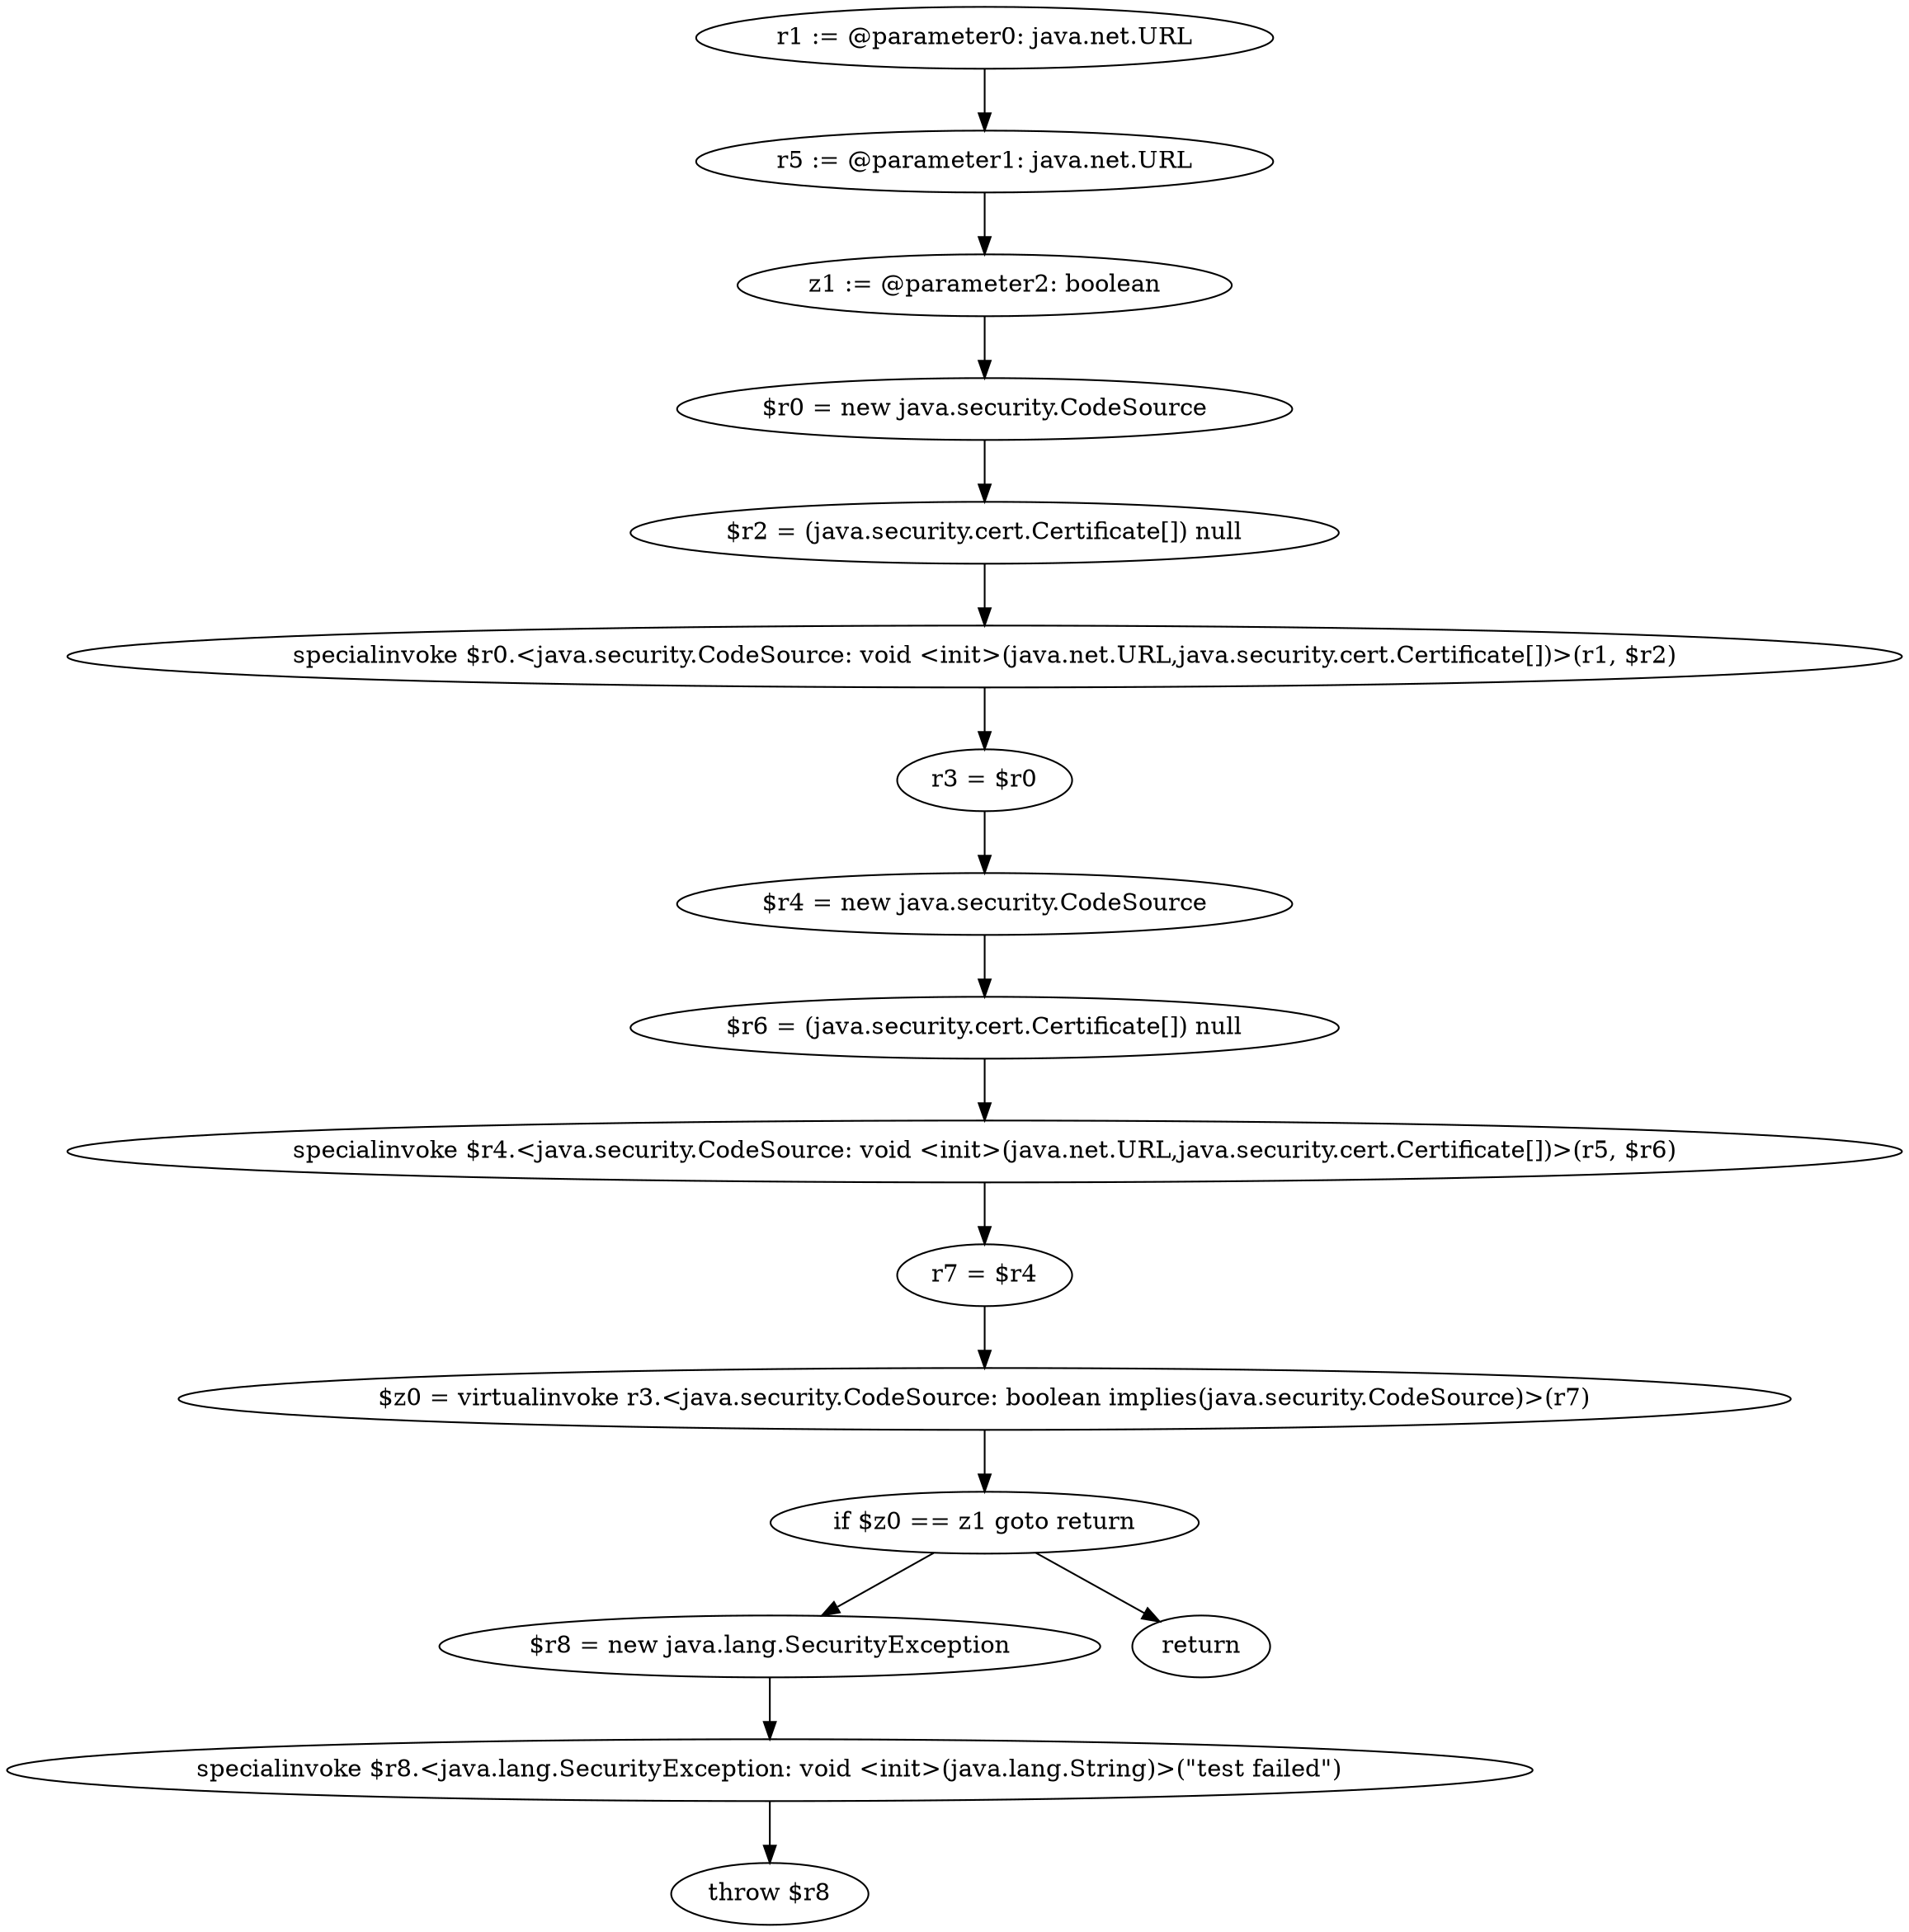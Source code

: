 digraph "unitGraph" {
    "r1 := @parameter0: java.net.URL"
    "r5 := @parameter1: java.net.URL"
    "z1 := @parameter2: boolean"
    "$r0 = new java.security.CodeSource"
    "$r2 = (java.security.cert.Certificate[]) null"
    "specialinvoke $r0.<java.security.CodeSource: void <init>(java.net.URL,java.security.cert.Certificate[])>(r1, $r2)"
    "r3 = $r0"
    "$r4 = new java.security.CodeSource"
    "$r6 = (java.security.cert.Certificate[]) null"
    "specialinvoke $r4.<java.security.CodeSource: void <init>(java.net.URL,java.security.cert.Certificate[])>(r5, $r6)"
    "r7 = $r4"
    "$z0 = virtualinvoke r3.<java.security.CodeSource: boolean implies(java.security.CodeSource)>(r7)"
    "if $z0 == z1 goto return"
    "$r8 = new java.lang.SecurityException"
    "specialinvoke $r8.<java.lang.SecurityException: void <init>(java.lang.String)>(\"test failed\")"
    "throw $r8"
    "return"
    "r1 := @parameter0: java.net.URL"->"r5 := @parameter1: java.net.URL";
    "r5 := @parameter1: java.net.URL"->"z1 := @parameter2: boolean";
    "z1 := @parameter2: boolean"->"$r0 = new java.security.CodeSource";
    "$r0 = new java.security.CodeSource"->"$r2 = (java.security.cert.Certificate[]) null";
    "$r2 = (java.security.cert.Certificate[]) null"->"specialinvoke $r0.<java.security.CodeSource: void <init>(java.net.URL,java.security.cert.Certificate[])>(r1, $r2)";
    "specialinvoke $r0.<java.security.CodeSource: void <init>(java.net.URL,java.security.cert.Certificate[])>(r1, $r2)"->"r3 = $r0";
    "r3 = $r0"->"$r4 = new java.security.CodeSource";
    "$r4 = new java.security.CodeSource"->"$r6 = (java.security.cert.Certificate[]) null";
    "$r6 = (java.security.cert.Certificate[]) null"->"specialinvoke $r4.<java.security.CodeSource: void <init>(java.net.URL,java.security.cert.Certificate[])>(r5, $r6)";
    "specialinvoke $r4.<java.security.CodeSource: void <init>(java.net.URL,java.security.cert.Certificate[])>(r5, $r6)"->"r7 = $r4";
    "r7 = $r4"->"$z0 = virtualinvoke r3.<java.security.CodeSource: boolean implies(java.security.CodeSource)>(r7)";
    "$z0 = virtualinvoke r3.<java.security.CodeSource: boolean implies(java.security.CodeSource)>(r7)"->"if $z0 == z1 goto return";
    "if $z0 == z1 goto return"->"$r8 = new java.lang.SecurityException";
    "if $z0 == z1 goto return"->"return";
    "$r8 = new java.lang.SecurityException"->"specialinvoke $r8.<java.lang.SecurityException: void <init>(java.lang.String)>(\"test failed\")";
    "specialinvoke $r8.<java.lang.SecurityException: void <init>(java.lang.String)>(\"test failed\")"->"throw $r8";
}
